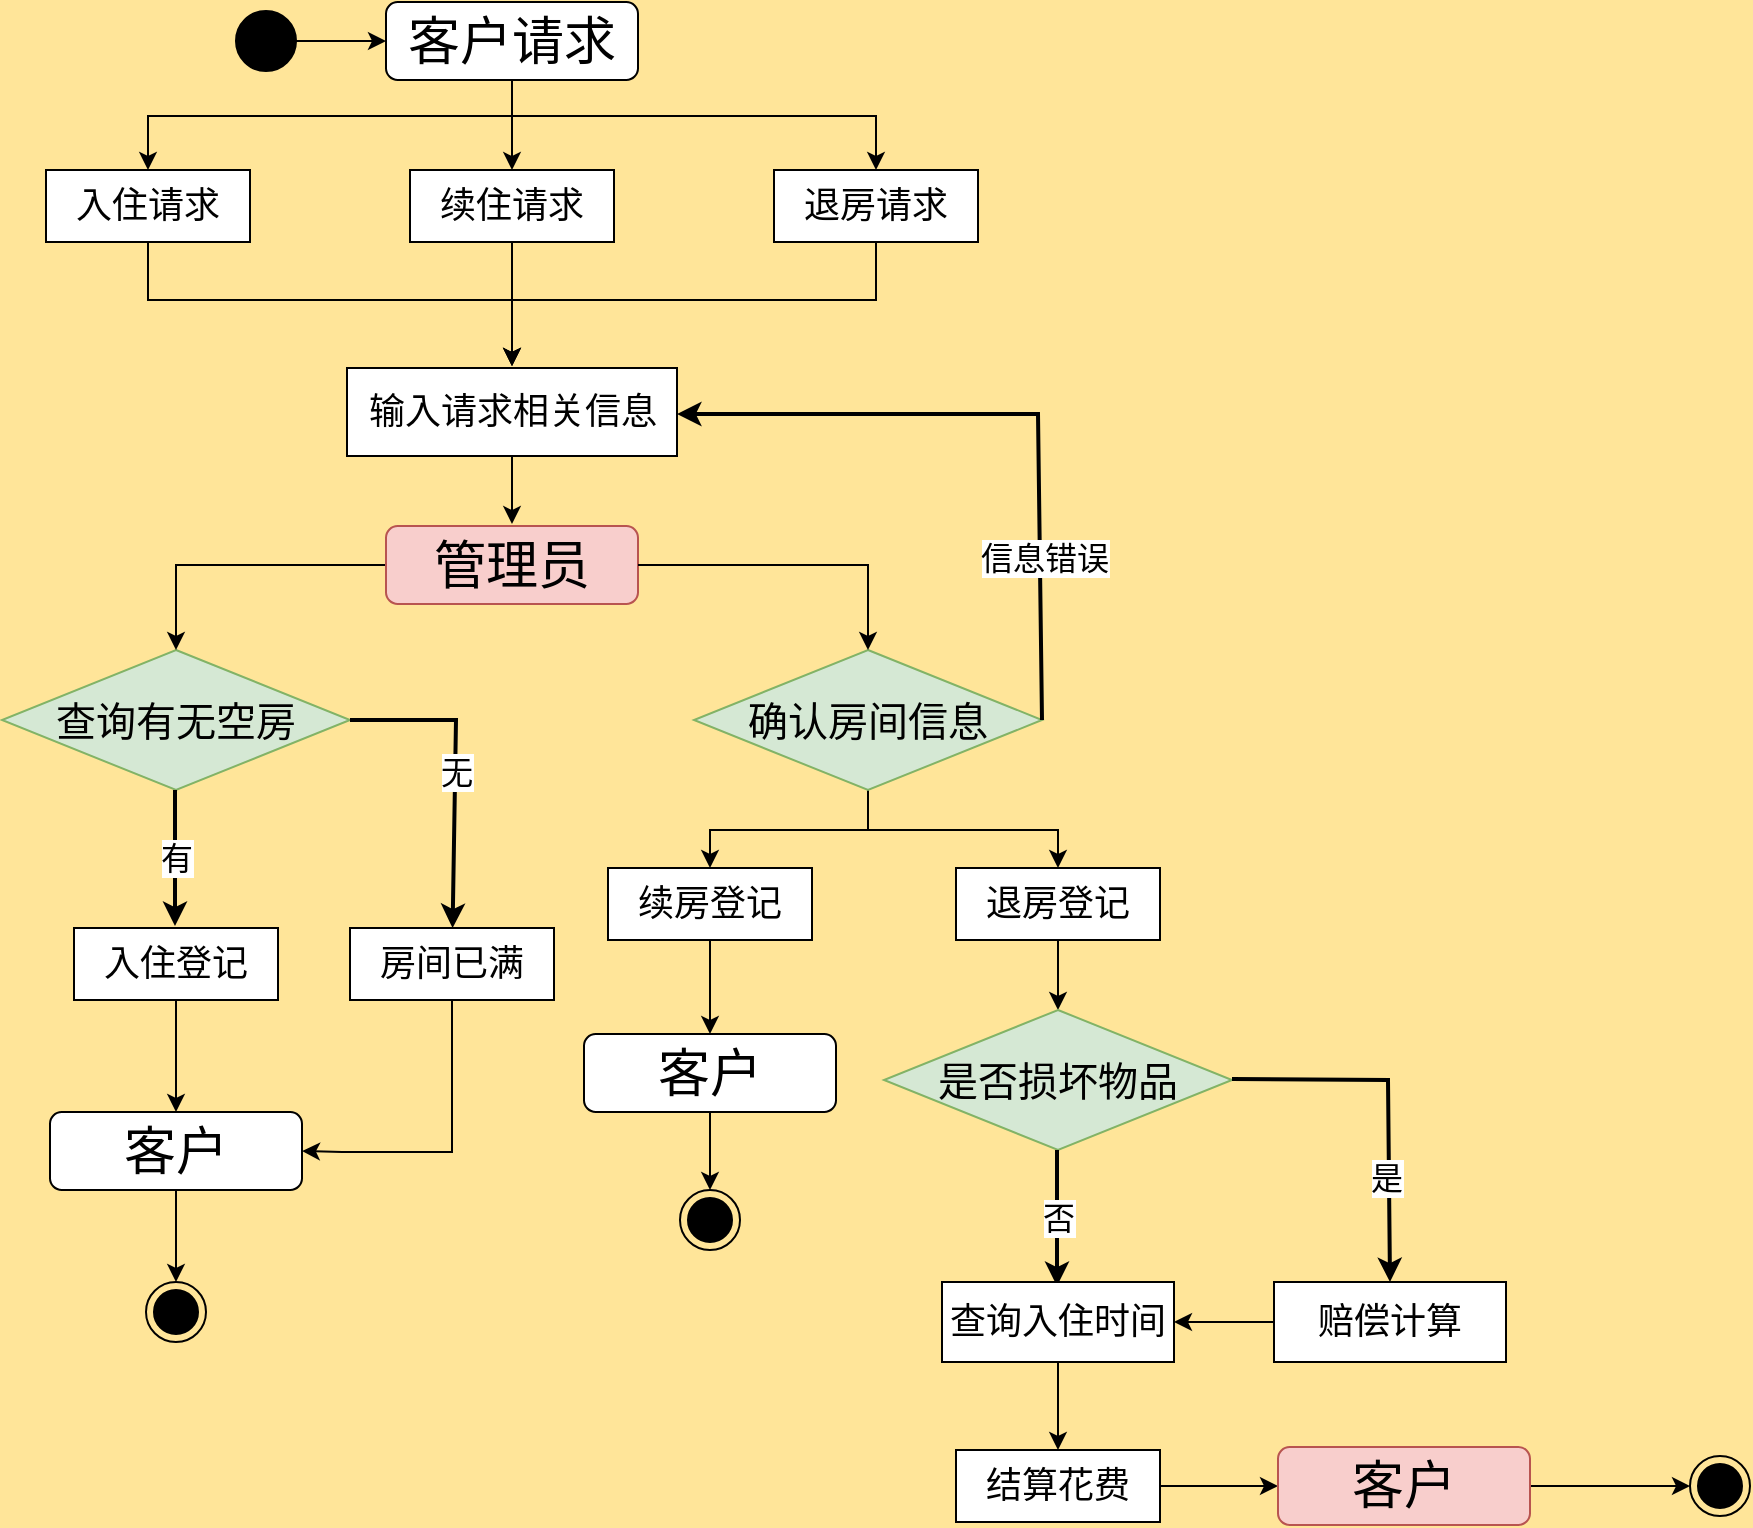 <mxfile version="22.0.8" type="github">
  <diagram name="第 1 页" id="7W-Vml-be71XeKP4XQ2E">
    <mxGraphModel dx="1488" dy="893" grid="0" gridSize="10" guides="1" tooltips="1" connect="1" arrows="1" fold="1" page="1" pageScale="1" pageWidth="1169" pageHeight="827" background="#FFE599" math="0" shadow="0">
      <root>
        <mxCell id="0" />
        <mxCell id="1" parent="0" />
        <mxCell id="2akz_Gd9F4VhMpxJWejg-7" value="" style="edgeStyle=orthogonalEdgeStyle;rounded=0;orthogonalLoop=1;jettySize=auto;html=1;" edge="1" parent="1" source="2akz_Gd9F4VhMpxJWejg-3" target="2akz_Gd9F4VhMpxJWejg-5">
          <mxGeometry relative="1" as="geometry" />
        </mxCell>
        <mxCell id="2akz_Gd9F4VhMpxJWejg-8" style="edgeStyle=orthogonalEdgeStyle;rounded=0;orthogonalLoop=1;jettySize=auto;html=1;entryX=0.5;entryY=0;entryDx=0;entryDy=0;" edge="1" parent="1" source="2akz_Gd9F4VhMpxJWejg-3" target="2akz_Gd9F4VhMpxJWejg-6">
          <mxGeometry relative="1" as="geometry">
            <Array as="points">
              <mxPoint x="423" y="82" />
              <mxPoint x="605" y="82" />
            </Array>
          </mxGeometry>
        </mxCell>
        <mxCell id="2akz_Gd9F4VhMpxJWejg-9" style="edgeStyle=orthogonalEdgeStyle;rounded=0;orthogonalLoop=1;jettySize=auto;html=1;entryX=0.5;entryY=0;entryDx=0;entryDy=0;" edge="1" parent="1" source="2akz_Gd9F4VhMpxJWejg-3" target="2akz_Gd9F4VhMpxJWejg-4">
          <mxGeometry relative="1" as="geometry">
            <Array as="points">
              <mxPoint x="423" y="82" />
              <mxPoint x="241" y="82" />
            </Array>
          </mxGeometry>
        </mxCell>
        <mxCell id="2akz_Gd9F4VhMpxJWejg-3" value="&lt;font style=&quot;font-size: 26px;&quot;&gt;客户请求&lt;/font&gt;" style="rounded=1;whiteSpace=wrap;html=1;" vertex="1" parent="1">
          <mxGeometry x="360" y="25" width="126" height="39" as="geometry" />
        </mxCell>
        <mxCell id="2akz_Gd9F4VhMpxJWejg-12" style="edgeStyle=orthogonalEdgeStyle;rounded=0;orthogonalLoop=1;jettySize=auto;html=1;entryX=0.5;entryY=0;entryDx=0;entryDy=0;" edge="1" parent="1" source="2akz_Gd9F4VhMpxJWejg-4">
          <mxGeometry relative="1" as="geometry">
            <mxPoint x="423" y="207" as="targetPoint" />
            <Array as="points">
              <mxPoint x="241" y="174" />
              <mxPoint x="423" y="174" />
            </Array>
          </mxGeometry>
        </mxCell>
        <mxCell id="2akz_Gd9F4VhMpxJWejg-4" value="&lt;font style=&quot;font-size: 18px;&quot;&gt;入住请求&lt;/font&gt;" style="rounded=0;whiteSpace=wrap;html=1;" vertex="1" parent="1">
          <mxGeometry x="190" y="109" width="102" height="36" as="geometry" />
        </mxCell>
        <mxCell id="2akz_Gd9F4VhMpxJWejg-11" style="edgeStyle=orthogonalEdgeStyle;rounded=0;orthogonalLoop=1;jettySize=auto;html=1;entryX=0.5;entryY=0;entryDx=0;entryDy=0;" edge="1" parent="1" source="2akz_Gd9F4VhMpxJWejg-5">
          <mxGeometry relative="1" as="geometry">
            <mxPoint x="423" y="207" as="targetPoint" />
          </mxGeometry>
        </mxCell>
        <mxCell id="2akz_Gd9F4VhMpxJWejg-5" value="&lt;font style=&quot;font-size: 18px;&quot;&gt;续住请求&lt;/font&gt;" style="rounded=0;whiteSpace=wrap;html=1;" vertex="1" parent="1">
          <mxGeometry x="372" y="109" width="102" height="36" as="geometry" />
        </mxCell>
        <mxCell id="2akz_Gd9F4VhMpxJWejg-14" style="edgeStyle=orthogonalEdgeStyle;rounded=0;orthogonalLoop=1;jettySize=auto;html=1;entryX=0.5;entryY=0;entryDx=0;entryDy=0;" edge="1" parent="1" source="2akz_Gd9F4VhMpxJWejg-6">
          <mxGeometry relative="1" as="geometry">
            <mxPoint x="423" y="207" as="targetPoint" />
            <Array as="points">
              <mxPoint x="605" y="174" />
              <mxPoint x="423" y="174" />
            </Array>
          </mxGeometry>
        </mxCell>
        <mxCell id="2akz_Gd9F4VhMpxJWejg-6" value="&lt;span style=&quot;font-size: 18px;&quot;&gt;退房请求&lt;/span&gt;" style="rounded=0;whiteSpace=wrap;html=1;" vertex="1" parent="1">
          <mxGeometry x="554" y="109" width="102" height="36" as="geometry" />
        </mxCell>
        <mxCell id="2akz_Gd9F4VhMpxJWejg-15" value="&lt;font style=&quot;font-size: 20px;&quot;&gt;查询有无空房&lt;/font&gt;" style="rhombus;whiteSpace=wrap;html=1;fillColor=#d5e8d4;strokeColor=#82b366;" vertex="1" parent="1">
          <mxGeometry x="168" y="349" width="174" height="70" as="geometry" />
        </mxCell>
        <mxCell id="2akz_Gd9F4VhMpxJWejg-22" value="" style="endArrow=classic;html=1;rounded=0;strokeWidth=2;" edge="1" parent="1" target="2akz_Gd9F4VhMpxJWejg-28">
          <mxGeometry relative="1" as="geometry">
            <mxPoint x="342" y="384" as="sourcePoint" />
            <mxPoint x="460" y="386" as="targetPoint" />
            <Array as="points">
              <mxPoint x="395" y="384" />
            </Array>
          </mxGeometry>
        </mxCell>
        <mxCell id="2akz_Gd9F4VhMpxJWejg-23" value="无" style="edgeLabel;resizable=0;html=1;align=center;verticalAlign=middle;fontSize=16;" connectable="0" vertex="1" parent="2akz_Gd9F4VhMpxJWejg-22">
          <mxGeometry relative="1" as="geometry" />
        </mxCell>
        <mxCell id="2akz_Gd9F4VhMpxJWejg-26" value="" style="edgeStyle=orthogonalEdgeStyle;rounded=0;orthogonalLoop=1;jettySize=auto;html=1;" edge="1" parent="1" source="2akz_Gd9F4VhMpxJWejg-25" target="2akz_Gd9F4VhMpxJWejg-3">
          <mxGeometry relative="1" as="geometry" />
        </mxCell>
        <mxCell id="2akz_Gd9F4VhMpxJWejg-25" value="" style="ellipse;fillColor=strokeColor;html=1;" vertex="1" parent="1">
          <mxGeometry x="285" y="29.5" width="30" height="30" as="geometry" />
        </mxCell>
        <mxCell id="2akz_Gd9F4VhMpxJWejg-29" value="" style="edgeStyle=orthogonalEdgeStyle;rounded=0;orthogonalLoop=1;jettySize=auto;html=1;entryX=1;entryY=0.5;entryDx=0;entryDy=0;" edge="1" parent="1" source="2akz_Gd9F4VhMpxJWejg-28" target="2akz_Gd9F4VhMpxJWejg-35">
          <mxGeometry relative="1" as="geometry">
            <mxPoint x="393" y="564" as="targetPoint" />
            <Array as="points">
              <mxPoint x="393" y="600" />
              <mxPoint x="338" y="600" />
            </Array>
          </mxGeometry>
        </mxCell>
        <mxCell id="2akz_Gd9F4VhMpxJWejg-28" value="&lt;span style=&quot;font-size: 18px;&quot;&gt;房间已满&lt;/span&gt;" style="rounded=0;whiteSpace=wrap;html=1;" vertex="1" parent="1">
          <mxGeometry x="342" y="488" width="102" height="36" as="geometry" />
        </mxCell>
        <mxCell id="2akz_Gd9F4VhMpxJWejg-30" value="&lt;font style=&quot;font-size: 16px;&quot;&gt;有&lt;/font&gt;" style="endArrow=classic;html=1;rounded=0;strokeWidth=2;" edge="1" parent="1">
          <mxGeometry relative="1" as="geometry">
            <mxPoint x="254.5" y="419" as="sourcePoint" />
            <mxPoint x="254.5" y="487" as="targetPoint" />
          </mxGeometry>
        </mxCell>
        <mxCell id="2akz_Gd9F4VhMpxJWejg-36" value="" style="edgeStyle=orthogonalEdgeStyle;rounded=0;orthogonalLoop=1;jettySize=auto;html=1;" edge="1" parent="1" source="2akz_Gd9F4VhMpxJWejg-33" target="2akz_Gd9F4VhMpxJWejg-35">
          <mxGeometry relative="1" as="geometry" />
        </mxCell>
        <mxCell id="2akz_Gd9F4VhMpxJWejg-33" value="&lt;span style=&quot;font-size: 18px;&quot;&gt;入住登记&lt;/span&gt;" style="rounded=0;whiteSpace=wrap;html=1;" vertex="1" parent="1">
          <mxGeometry x="204" y="488" width="102" height="36" as="geometry" />
        </mxCell>
        <mxCell id="2akz_Gd9F4VhMpxJWejg-34" value="" style="ellipse;html=1;shape=endState;fillColor=strokeColor;" vertex="1" parent="1">
          <mxGeometry x="240" y="665" width="30" height="30" as="geometry" />
        </mxCell>
        <mxCell id="2akz_Gd9F4VhMpxJWejg-37" value="" style="edgeStyle=orthogonalEdgeStyle;rounded=0;orthogonalLoop=1;jettySize=auto;html=1;" edge="1" parent="1" source="2akz_Gd9F4VhMpxJWejg-35" target="2akz_Gd9F4VhMpxJWejg-34">
          <mxGeometry relative="1" as="geometry" />
        </mxCell>
        <mxCell id="2akz_Gd9F4VhMpxJWejg-35" value="&lt;font style=&quot;font-size: 26px;&quot;&gt;客户&lt;/font&gt;" style="rounded=1;whiteSpace=wrap;html=1;" vertex="1" parent="1">
          <mxGeometry x="192" y="580" width="126" height="39" as="geometry" />
        </mxCell>
        <mxCell id="2akz_Gd9F4VhMpxJWejg-48" style="edgeStyle=orthogonalEdgeStyle;rounded=0;orthogonalLoop=1;jettySize=auto;html=1;entryX=0.5;entryY=0;entryDx=0;entryDy=0;" edge="1" parent="1" source="2akz_Gd9F4VhMpxJWejg-39" target="2akz_Gd9F4VhMpxJWejg-46">
          <mxGeometry relative="1" as="geometry" />
        </mxCell>
        <mxCell id="2akz_Gd9F4VhMpxJWejg-49" style="edgeStyle=orthogonalEdgeStyle;rounded=0;orthogonalLoop=1;jettySize=auto;html=1;" edge="1" parent="1" source="2akz_Gd9F4VhMpxJWejg-39" target="2akz_Gd9F4VhMpxJWejg-47">
          <mxGeometry relative="1" as="geometry" />
        </mxCell>
        <mxCell id="2akz_Gd9F4VhMpxJWejg-39" value="&lt;span style=&quot;font-size: 20px;&quot;&gt;确认房间信息&lt;/span&gt;" style="rhombus;whiteSpace=wrap;html=1;fillColor=#d5e8d4;strokeColor=#82b366;" vertex="1" parent="1">
          <mxGeometry x="514" y="349" width="174" height="70" as="geometry" />
        </mxCell>
        <mxCell id="2akz_Gd9F4VhMpxJWejg-40" value="&lt;font style=&quot;font-size: 16px;&quot;&gt;信息错误&lt;/font&gt;" style="endArrow=classic;html=1;rounded=0;strokeWidth=2;exitX=1;exitY=0.5;exitDx=0;exitDy=0;" edge="1" parent="1" source="2akz_Gd9F4VhMpxJWejg-39">
          <mxGeometry x="-0.513" y="-2" relative="1" as="geometry">
            <mxPoint x="701" y="383" as="sourcePoint" />
            <mxPoint x="505.5" y="231" as="targetPoint" />
            <Array as="points">
              <mxPoint x="686" y="231" />
            </Array>
            <mxPoint as="offset" />
          </mxGeometry>
        </mxCell>
        <mxCell id="2akz_Gd9F4VhMpxJWejg-42" style="edgeStyle=orthogonalEdgeStyle;rounded=0;orthogonalLoop=1;jettySize=auto;html=1;" edge="1" parent="1" source="2akz_Gd9F4VhMpxJWejg-41">
          <mxGeometry relative="1" as="geometry">
            <mxPoint x="423" y="286" as="targetPoint" />
          </mxGeometry>
        </mxCell>
        <mxCell id="2akz_Gd9F4VhMpxJWejg-41" value="&lt;font style=&quot;font-size: 18px;&quot;&gt;输入请求相关信息&lt;/font&gt;" style="rounded=0;whiteSpace=wrap;html=1;" vertex="1" parent="1">
          <mxGeometry x="340.5" y="208" width="165" height="44" as="geometry" />
        </mxCell>
        <mxCell id="2akz_Gd9F4VhMpxJWejg-44" style="edgeStyle=orthogonalEdgeStyle;rounded=0;orthogonalLoop=1;jettySize=auto;html=1;entryX=0.5;entryY=0;entryDx=0;entryDy=0;" edge="1" parent="1" source="2akz_Gd9F4VhMpxJWejg-43" target="2akz_Gd9F4VhMpxJWejg-15">
          <mxGeometry relative="1" as="geometry" />
        </mxCell>
        <mxCell id="2akz_Gd9F4VhMpxJWejg-43" value="&lt;font style=&quot;font-size: 26px;&quot;&gt;管理员&lt;/font&gt;" style="rounded=1;whiteSpace=wrap;html=1;fillColor=#f8cecc;strokeColor=#b85450;" vertex="1" parent="1">
          <mxGeometry x="360" y="287" width="126" height="39" as="geometry" />
        </mxCell>
        <mxCell id="2akz_Gd9F4VhMpxJWejg-45" style="edgeStyle=orthogonalEdgeStyle;rounded=0;orthogonalLoop=1;jettySize=auto;html=1;entryX=0.5;entryY=0;entryDx=0;entryDy=0;" edge="1" parent="1" source="2akz_Gd9F4VhMpxJWejg-43" target="2akz_Gd9F4VhMpxJWejg-39">
          <mxGeometry relative="1" as="geometry" />
        </mxCell>
        <mxCell id="2akz_Gd9F4VhMpxJWejg-52" value="" style="edgeStyle=orthogonalEdgeStyle;rounded=0;orthogonalLoop=1;jettySize=auto;html=1;" edge="1" parent="1" source="2akz_Gd9F4VhMpxJWejg-46" target="2akz_Gd9F4VhMpxJWejg-51">
          <mxGeometry relative="1" as="geometry" />
        </mxCell>
        <mxCell id="2akz_Gd9F4VhMpxJWejg-46" value="&lt;span style=&quot;font-size: 18px;&quot;&gt;续房登记&lt;/span&gt;" style="rounded=0;whiteSpace=wrap;html=1;" vertex="1" parent="1">
          <mxGeometry x="471" y="458" width="102" height="36" as="geometry" />
        </mxCell>
        <mxCell id="2akz_Gd9F4VhMpxJWejg-55" value="" style="edgeStyle=orthogonalEdgeStyle;rounded=0;orthogonalLoop=1;jettySize=auto;html=1;" edge="1" parent="1" source="2akz_Gd9F4VhMpxJWejg-47" target="2akz_Gd9F4VhMpxJWejg-50">
          <mxGeometry relative="1" as="geometry" />
        </mxCell>
        <mxCell id="2akz_Gd9F4VhMpxJWejg-47" value="&lt;span style=&quot;font-size: 18px;&quot;&gt;退房登记&lt;/span&gt;" style="rounded=0;whiteSpace=wrap;html=1;" vertex="1" parent="1">
          <mxGeometry x="645" y="458" width="102" height="36" as="geometry" />
        </mxCell>
        <mxCell id="2akz_Gd9F4VhMpxJWejg-50" value="&lt;span style=&quot;font-size: 20px;&quot;&gt;是否损坏物品&lt;/span&gt;" style="rhombus;whiteSpace=wrap;html=1;fillColor=#d5e8d4;strokeColor=#82b366;" vertex="1" parent="1">
          <mxGeometry x="609" y="529" width="174" height="70" as="geometry" />
        </mxCell>
        <mxCell id="2akz_Gd9F4VhMpxJWejg-54" value="" style="edgeStyle=orthogonalEdgeStyle;rounded=0;orthogonalLoop=1;jettySize=auto;html=1;" edge="1" parent="1" source="2akz_Gd9F4VhMpxJWejg-51" target="2akz_Gd9F4VhMpxJWejg-53">
          <mxGeometry relative="1" as="geometry" />
        </mxCell>
        <mxCell id="2akz_Gd9F4VhMpxJWejg-51" value="&lt;font style=&quot;font-size: 26px;&quot;&gt;客户&lt;/font&gt;" style="rounded=1;whiteSpace=wrap;html=1;" vertex="1" parent="1">
          <mxGeometry x="459" y="541" width="126" height="39" as="geometry" />
        </mxCell>
        <mxCell id="2akz_Gd9F4VhMpxJWejg-53" value="" style="ellipse;html=1;shape=endState;fillColor=strokeColor;" vertex="1" parent="1">
          <mxGeometry x="507" y="619" width="30" height="30" as="geometry" />
        </mxCell>
        <mxCell id="2akz_Gd9F4VhMpxJWejg-58" value="&lt;font style=&quot;font-size: 16px;&quot;&gt;否&lt;/font&gt;" style="endArrow=classic;html=1;rounded=0;strokeWidth=2;" edge="1" parent="1">
          <mxGeometry relative="1" as="geometry">
            <mxPoint x="695.5" y="599" as="sourcePoint" />
            <mxPoint x="695.5" y="667" as="targetPoint" />
            <mxPoint as="offset" />
          </mxGeometry>
        </mxCell>
        <mxCell id="2akz_Gd9F4VhMpxJWejg-59" value="&lt;font style=&quot;font-size: 16px;&quot;&gt;是&lt;/font&gt;" style="endArrow=classic;html=1;rounded=0;strokeWidth=2;entryX=0.5;entryY=0;entryDx=0;entryDy=0;" edge="1" parent="1" target="2akz_Gd9F4VhMpxJWejg-61">
          <mxGeometry x="0.421" y="-1" relative="1" as="geometry">
            <mxPoint x="783" y="563.5" as="sourcePoint" />
            <mxPoint x="868" y="654" as="targetPoint" />
            <mxPoint as="offset" />
            <Array as="points">
              <mxPoint x="861" y="564" />
            </Array>
          </mxGeometry>
        </mxCell>
        <mxCell id="2akz_Gd9F4VhMpxJWejg-64" value="" style="edgeStyle=orthogonalEdgeStyle;rounded=0;orthogonalLoop=1;jettySize=auto;html=1;" edge="1" parent="1" source="2akz_Gd9F4VhMpxJWejg-60" target="2akz_Gd9F4VhMpxJWejg-63">
          <mxGeometry relative="1" as="geometry" />
        </mxCell>
        <mxCell id="2akz_Gd9F4VhMpxJWejg-60" value="&lt;span style=&quot;font-size: 18px;&quot;&gt;查询入住时间&lt;/span&gt;" style="rounded=0;whiteSpace=wrap;html=1;" vertex="1" parent="1">
          <mxGeometry x="638" y="665" width="116" height="40" as="geometry" />
        </mxCell>
        <mxCell id="2akz_Gd9F4VhMpxJWejg-62" value="" style="edgeStyle=orthogonalEdgeStyle;rounded=0;orthogonalLoop=1;jettySize=auto;html=1;" edge="1" parent="1" source="2akz_Gd9F4VhMpxJWejg-61" target="2akz_Gd9F4VhMpxJWejg-60">
          <mxGeometry relative="1" as="geometry" />
        </mxCell>
        <mxCell id="2akz_Gd9F4VhMpxJWejg-61" value="&lt;span style=&quot;font-size: 18px;&quot;&gt;赔偿计算&lt;/span&gt;" style="rounded=0;whiteSpace=wrap;html=1;" vertex="1" parent="1">
          <mxGeometry x="804" y="665" width="116" height="40" as="geometry" />
        </mxCell>
        <mxCell id="2akz_Gd9F4VhMpxJWejg-68" value="" style="edgeStyle=orthogonalEdgeStyle;rounded=0;orthogonalLoop=1;jettySize=auto;html=1;" edge="1" parent="1" source="2akz_Gd9F4VhMpxJWejg-63" target="2akz_Gd9F4VhMpxJWejg-67">
          <mxGeometry relative="1" as="geometry" />
        </mxCell>
        <mxCell id="2akz_Gd9F4VhMpxJWejg-63" value="&lt;span style=&quot;font-size: 18px;&quot;&gt;结算花费&lt;/span&gt;" style="rounded=0;whiteSpace=wrap;html=1;" vertex="1" parent="1">
          <mxGeometry x="645" y="749" width="102" height="36" as="geometry" />
        </mxCell>
        <mxCell id="2akz_Gd9F4VhMpxJWejg-65" value="" style="ellipse;html=1;shape=endState;fillColor=strokeColor;" vertex="1" parent="1">
          <mxGeometry x="1012" y="752" width="30" height="30" as="geometry" />
        </mxCell>
        <mxCell id="2akz_Gd9F4VhMpxJWejg-66" value="" style="edgeStyle=orthogonalEdgeStyle;rounded=0;orthogonalLoop=1;jettySize=auto;html=1;" edge="1" parent="1" source="2akz_Gd9F4VhMpxJWejg-67" target="2akz_Gd9F4VhMpxJWejg-65">
          <mxGeometry relative="1" as="geometry" />
        </mxCell>
        <mxCell id="2akz_Gd9F4VhMpxJWejg-67" value="&lt;font style=&quot;font-size: 26px;&quot;&gt;客户&lt;/font&gt;" style="rounded=1;whiteSpace=wrap;html=1;fillColor=#f8cecc;strokeColor=#b85450;" vertex="1" parent="1">
          <mxGeometry x="806" y="747.5" width="126" height="39" as="geometry" />
        </mxCell>
      </root>
    </mxGraphModel>
  </diagram>
</mxfile>
